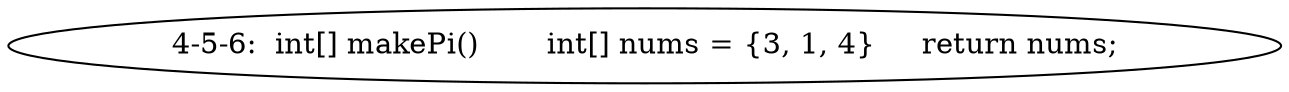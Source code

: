 digraph result_test { 
// graph-vertices
  a2  [label="4-5-6:  int[] makePi()	int[] nums = {3, 1, 4}	return nums;"]; 
// graph-edges
}